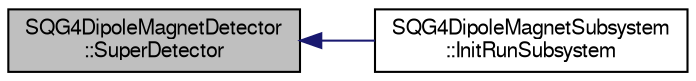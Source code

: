 digraph "SQG4DipoleMagnetDetector::SuperDetector"
{
  bgcolor="transparent";
  edge [fontname="FreeSans",fontsize="10",labelfontname="FreeSans",labelfontsize="10"];
  node [fontname="FreeSans",fontsize="10",shape=record];
  rankdir="LR";
  Node1 [label="SQG4DipoleMagnetDetector\l::SuperDetector",height=0.2,width=0.4,color="black", fillcolor="grey75", style="filled" fontcolor="black"];
  Node1 -> Node2 [dir="back",color="midnightblue",fontsize="10",style="solid",fontname="FreeSans"];
  Node2 [label="SQG4DipoleMagnetSubsystem\l::InitRunSubsystem",height=0.2,width=0.4,color="black",URL="$dc/d3f/classSQG4DipoleMagnetSubsystem.html#ad00f117a06a70051c1fa87e9f45661f4",tooltip="InitRunSubsystem. "];
}
